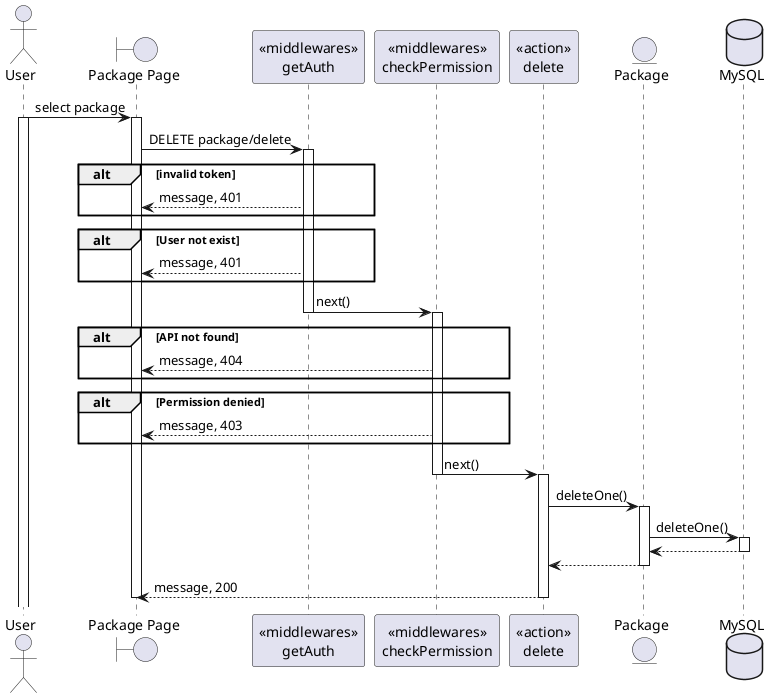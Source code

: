 @startuml
actor User
boundary "Package Page" as Client
participant "<<middlewares>>\ngetAuth" as mid1
participant "<<middlewares>>\ncheckPermission" as mid2
participant "<<action>>\ndelete" as Controller
entity "Package" as Model
database "MySQL" as DB

User -> Client: select package
activate User
activate Client
Client -> mid1: DELETE package/delete
activate mid1
alt invalid token
    mid1 --> Client: message, 401
end
alt User not exist
    mid1 --> Client: message, 401
end
mid1 -> mid2: next()
deactivate mid1
activate mid2
alt API not found
    mid2 --> Client: message, 404
end
alt Permission denied
    mid2 --> Client: message, 403
end
mid2 -> Controller: next()
deactivate mid2
activate Controller
Controller -> Model: deleteOne()
activate Model
Model -> DB: deleteOne()
activate DB
DB --> Model
deactivate DB
Model --> Controller
deactivate Model
Controller --> Client: message, 200
deactivate Controller







deactivate Client

@enduml
